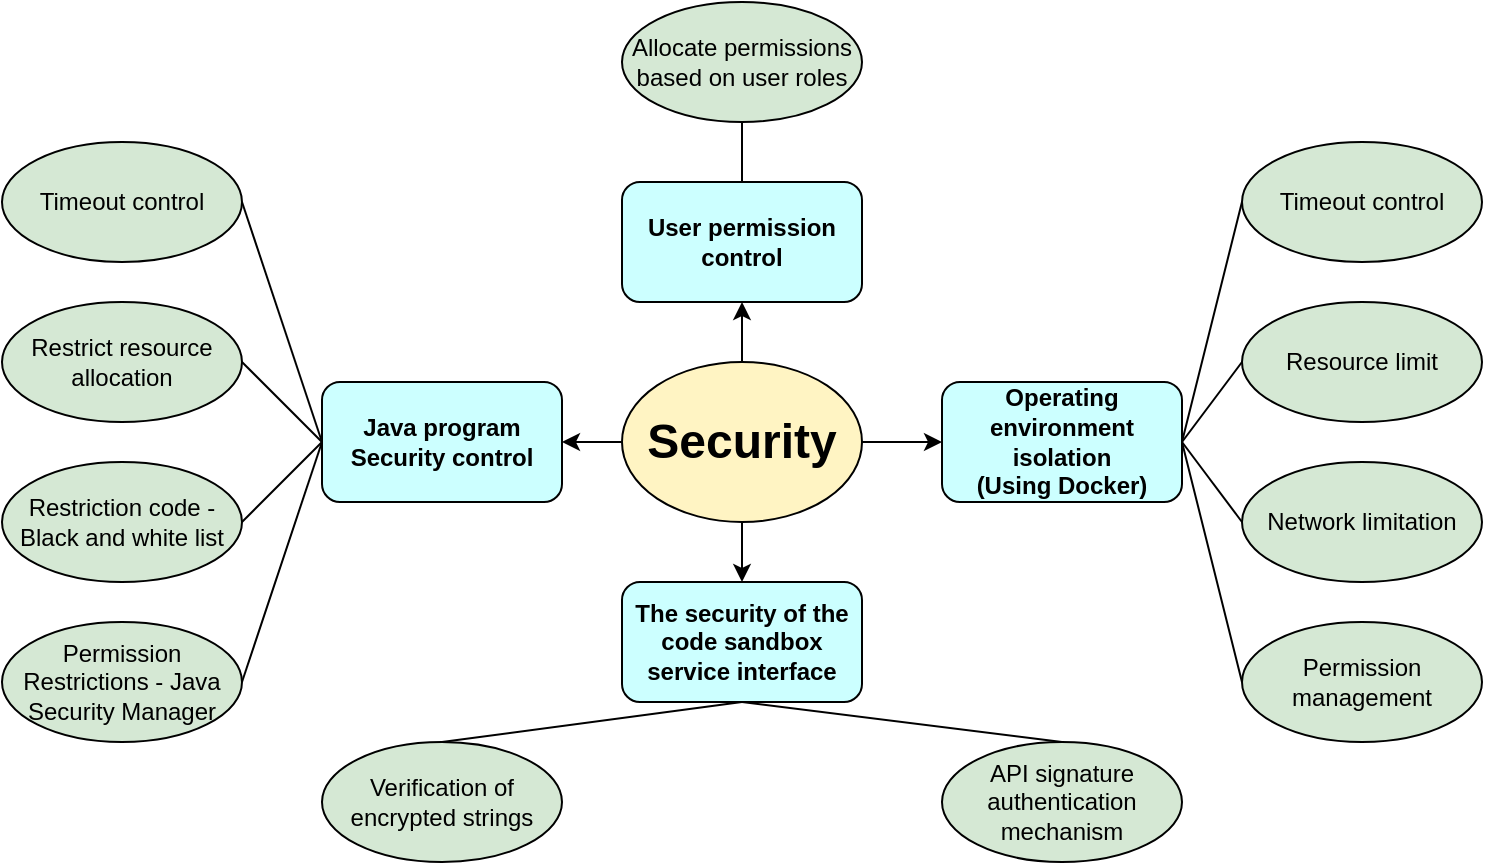 <mxfile version="26.2.14">
  <diagram name="第 1 页" id="jTwqYKj9cF8tjUco2r5s">
    <mxGraphModel dx="1405" dy="773" grid="1" gridSize="10" guides="1" tooltips="1" connect="1" arrows="1" fold="1" page="1" pageScale="1" pageWidth="827" pageHeight="1169" math="0" shadow="0">
      <root>
        <mxCell id="0" />
        <mxCell id="1" parent="0" />
        <mxCell id="P1l5lfOaIlfqAf8ged1O-18" style="edgeStyle=orthogonalEdgeStyle;rounded=0;orthogonalLoop=1;jettySize=auto;html=1;entryX=1;entryY=0.5;entryDx=0;entryDy=0;" edge="1" parent="1" source="P1l5lfOaIlfqAf8ged1O-12" target="P1l5lfOaIlfqAf8ged1O-13">
          <mxGeometry relative="1" as="geometry" />
        </mxCell>
        <mxCell id="P1l5lfOaIlfqAf8ged1O-25" style="edgeStyle=orthogonalEdgeStyle;rounded=0;orthogonalLoop=1;jettySize=auto;html=1;entryX=0;entryY=0.5;entryDx=0;entryDy=0;" edge="1" parent="1" source="P1l5lfOaIlfqAf8ged1O-12" target="P1l5lfOaIlfqAf8ged1O-24">
          <mxGeometry relative="1" as="geometry" />
        </mxCell>
        <mxCell id="P1l5lfOaIlfqAf8ged1O-35" style="edgeStyle=orthogonalEdgeStyle;rounded=0;orthogonalLoop=1;jettySize=auto;html=1;entryX=0.5;entryY=0;entryDx=0;entryDy=0;" edge="1" parent="1" source="P1l5lfOaIlfqAf8ged1O-12" target="P1l5lfOaIlfqAf8ged1O-34">
          <mxGeometry relative="1" as="geometry" />
        </mxCell>
        <mxCell id="P1l5lfOaIlfqAf8ged1O-41" style="edgeStyle=orthogonalEdgeStyle;rounded=0;orthogonalLoop=1;jettySize=auto;html=1;entryX=0.5;entryY=1;entryDx=0;entryDy=0;" edge="1" parent="1" source="P1l5lfOaIlfqAf8ged1O-12" target="P1l5lfOaIlfqAf8ged1O-40">
          <mxGeometry relative="1" as="geometry" />
        </mxCell>
        <mxCell id="P1l5lfOaIlfqAf8ged1O-12" value="&lt;font style=&quot;font-size: 24px;&quot;&gt;&lt;b&gt;Security&lt;/b&gt;&lt;/font&gt;" style="ellipse;whiteSpace=wrap;html=1;fillColor=#FFF4C3;" vertex="1" parent="1">
          <mxGeometry x="340" y="240" width="120" height="80" as="geometry" />
        </mxCell>
        <mxCell id="P1l5lfOaIlfqAf8ged1O-13" value="&lt;b&gt;Java program Security control&lt;/b&gt;" style="rounded=1;whiteSpace=wrap;html=1;fillColor=#CCFFFF;" vertex="1" parent="1">
          <mxGeometry x="190" y="250" width="120" height="60" as="geometry" />
        </mxCell>
        <mxCell id="P1l5lfOaIlfqAf8ged1O-14" value="Timeout control" style="ellipse;whiteSpace=wrap;html=1;fillColor=#D5E8D4;" vertex="1" parent="1">
          <mxGeometry x="30" y="130" width="120" height="60" as="geometry" />
        </mxCell>
        <mxCell id="P1l5lfOaIlfqAf8ged1O-15" value="Restrict resource allocation" style="ellipse;whiteSpace=wrap;html=1;fillColor=#D5E8D4;" vertex="1" parent="1">
          <mxGeometry x="30" y="210" width="120" height="60" as="geometry" />
        </mxCell>
        <mxCell id="P1l5lfOaIlfqAf8ged1O-16" value="Restriction code - Black and white list" style="ellipse;whiteSpace=wrap;html=1;fillColor=#D5E8D4;" vertex="1" parent="1">
          <mxGeometry x="30" y="290" width="120" height="60" as="geometry" />
        </mxCell>
        <mxCell id="P1l5lfOaIlfqAf8ged1O-17" value="Permission Restrictions - Java Security Manager" style="ellipse;whiteSpace=wrap;html=1;fillColor=#D5E8D4;" vertex="1" parent="1">
          <mxGeometry x="30" y="370" width="120" height="60" as="geometry" />
        </mxCell>
        <mxCell id="P1l5lfOaIlfqAf8ged1O-19" value="" style="endArrow=none;html=1;rounded=0;exitX=1;exitY=0.5;exitDx=0;exitDy=0;entryX=0;entryY=0.5;entryDx=0;entryDy=0;" edge="1" parent="1" source="P1l5lfOaIlfqAf8ged1O-14" target="P1l5lfOaIlfqAf8ged1O-13">
          <mxGeometry width="50" height="50" relative="1" as="geometry">
            <mxPoint x="210" y="200" as="sourcePoint" />
            <mxPoint x="260" y="150" as="targetPoint" />
          </mxGeometry>
        </mxCell>
        <mxCell id="P1l5lfOaIlfqAf8ged1O-20" value="" style="endArrow=none;html=1;rounded=0;exitX=1;exitY=0.5;exitDx=0;exitDy=0;entryX=0;entryY=0.5;entryDx=0;entryDy=0;" edge="1" parent="1" source="P1l5lfOaIlfqAf8ged1O-15" target="P1l5lfOaIlfqAf8ged1O-13">
          <mxGeometry width="50" height="50" relative="1" as="geometry">
            <mxPoint x="260" y="420" as="sourcePoint" />
            <mxPoint x="310" y="370" as="targetPoint" />
          </mxGeometry>
        </mxCell>
        <mxCell id="P1l5lfOaIlfqAf8ged1O-21" value="" style="endArrow=none;html=1;rounded=0;exitX=1;exitY=0.5;exitDx=0;exitDy=0;entryX=0;entryY=0.5;entryDx=0;entryDy=0;" edge="1" parent="1" source="P1l5lfOaIlfqAf8ged1O-16" target="P1l5lfOaIlfqAf8ged1O-13">
          <mxGeometry width="50" height="50" relative="1" as="geometry">
            <mxPoint x="200" y="390" as="sourcePoint" />
            <mxPoint x="250" y="340" as="targetPoint" />
          </mxGeometry>
        </mxCell>
        <mxCell id="P1l5lfOaIlfqAf8ged1O-22" value="" style="endArrow=none;html=1;rounded=0;exitX=1;exitY=0.5;exitDx=0;exitDy=0;entryX=0;entryY=0.5;entryDx=0;entryDy=0;" edge="1" parent="1" source="P1l5lfOaIlfqAf8ged1O-17" target="P1l5lfOaIlfqAf8ged1O-13">
          <mxGeometry width="50" height="50" relative="1" as="geometry">
            <mxPoint x="210" y="420" as="sourcePoint" />
            <mxPoint x="260" y="370" as="targetPoint" />
          </mxGeometry>
        </mxCell>
        <mxCell id="P1l5lfOaIlfqAf8ged1O-24" value="&lt;span style=&quot;line-height: 115%;&quot; lang=&quot;EN-US&quot;&gt;&lt;font style=&quot;font-size: 12px;&quot; face=&quot;Helvetica&quot;&gt;&lt;b&gt;Operating&lt;br&gt;environment isolation&lt;/b&gt;&lt;/font&gt;&lt;/span&gt;&lt;div&gt;&lt;span style=&quot;line-height: 115%;&quot; lang=&quot;EN-US&quot;&gt;&lt;font style=&quot;font-size: 12px;&quot; face=&quot;Helvetica&quot;&gt;&lt;b&gt;(Using Docker)&lt;/b&gt;&lt;/font&gt;&lt;/span&gt;&lt;/div&gt;" style="rounded=1;whiteSpace=wrap;html=1;fillColor=#CCFFFF;" vertex="1" parent="1">
          <mxGeometry x="500" y="250" width="120" height="60" as="geometry" />
        </mxCell>
        <mxCell id="P1l5lfOaIlfqAf8ged1O-26" value="Timeout control" style="ellipse;whiteSpace=wrap;html=1;fillColor=#D5E8D4;" vertex="1" parent="1">
          <mxGeometry x="650" y="130" width="120" height="60" as="geometry" />
        </mxCell>
        <mxCell id="P1l5lfOaIlfqAf8ged1O-27" value="Resource limit" style="ellipse;whiteSpace=wrap;html=1;fillColor=#D5E8D4;" vertex="1" parent="1">
          <mxGeometry x="650" y="210" width="120" height="60" as="geometry" />
        </mxCell>
        <mxCell id="P1l5lfOaIlfqAf8ged1O-28" value="Network limitation" style="ellipse;whiteSpace=wrap;html=1;fillColor=#D5E8D4;" vertex="1" parent="1">
          <mxGeometry x="650" y="290" width="120" height="60" as="geometry" />
        </mxCell>
        <mxCell id="P1l5lfOaIlfqAf8ged1O-29" value="Permission management" style="ellipse;whiteSpace=wrap;html=1;fillColor=#D5E8D4;" vertex="1" parent="1">
          <mxGeometry x="650" y="370" width="120" height="60" as="geometry" />
        </mxCell>
        <mxCell id="P1l5lfOaIlfqAf8ged1O-30" value="" style="endArrow=none;html=1;rounded=0;entryX=0;entryY=0.5;entryDx=0;entryDy=0;exitX=1;exitY=0.5;exitDx=0;exitDy=0;" edge="1" parent="1" source="P1l5lfOaIlfqAf8ged1O-24" target="P1l5lfOaIlfqAf8ged1O-26">
          <mxGeometry width="50" height="50" relative="1" as="geometry">
            <mxPoint x="480" y="210" as="sourcePoint" />
            <mxPoint x="530" y="160" as="targetPoint" />
          </mxGeometry>
        </mxCell>
        <mxCell id="P1l5lfOaIlfqAf8ged1O-31" value="" style="endArrow=none;html=1;rounded=0;entryX=0;entryY=0.5;entryDx=0;entryDy=0;exitX=1;exitY=0.5;exitDx=0;exitDy=0;" edge="1" parent="1" source="P1l5lfOaIlfqAf8ged1O-24" target="P1l5lfOaIlfqAf8ged1O-27">
          <mxGeometry width="50" height="50" relative="1" as="geometry">
            <mxPoint x="550" y="430" as="sourcePoint" />
            <mxPoint x="600" y="380" as="targetPoint" />
          </mxGeometry>
        </mxCell>
        <mxCell id="P1l5lfOaIlfqAf8ged1O-32" value="" style="endArrow=none;html=1;rounded=0;entryX=0;entryY=0.5;entryDx=0;entryDy=0;exitX=1;exitY=0.5;exitDx=0;exitDy=0;" edge="1" parent="1" source="P1l5lfOaIlfqAf8ged1O-24" target="P1l5lfOaIlfqAf8ged1O-28">
          <mxGeometry width="50" height="50" relative="1" as="geometry">
            <mxPoint x="530" y="420" as="sourcePoint" />
            <mxPoint x="580" y="370" as="targetPoint" />
          </mxGeometry>
        </mxCell>
        <mxCell id="P1l5lfOaIlfqAf8ged1O-33" value="" style="endArrow=none;html=1;rounded=0;entryX=0;entryY=0.5;entryDx=0;entryDy=0;exitX=1;exitY=0.5;exitDx=0;exitDy=0;" edge="1" parent="1" source="P1l5lfOaIlfqAf8ged1O-24" target="P1l5lfOaIlfqAf8ged1O-29">
          <mxGeometry width="50" height="50" relative="1" as="geometry">
            <mxPoint x="580" y="410" as="sourcePoint" />
            <mxPoint x="630" y="360" as="targetPoint" />
          </mxGeometry>
        </mxCell>
        <mxCell id="P1l5lfOaIlfqAf8ged1O-34" value="&lt;b&gt;The security of the code sandbox service interface&lt;/b&gt;" style="rounded=1;whiteSpace=wrap;html=1;fillColor=#CCFFFF;" vertex="1" parent="1">
          <mxGeometry x="340" y="350" width="120" height="60" as="geometry" />
        </mxCell>
        <mxCell id="P1l5lfOaIlfqAf8ged1O-36" value="Verification of encrypted strings" style="ellipse;whiteSpace=wrap;html=1;fillColor=#D5E8D4;" vertex="1" parent="1">
          <mxGeometry x="190" y="430" width="120" height="60" as="geometry" />
        </mxCell>
        <mxCell id="P1l5lfOaIlfqAf8ged1O-37" value="API signature authentication mechanism" style="ellipse;whiteSpace=wrap;html=1;fillColor=#D5E8D4;" vertex="1" parent="1">
          <mxGeometry x="500" y="430" width="120" height="60" as="geometry" />
        </mxCell>
        <mxCell id="P1l5lfOaIlfqAf8ged1O-38" value="" style="endArrow=none;html=1;rounded=0;exitX=0.5;exitY=0;exitDx=0;exitDy=0;entryX=0.5;entryY=1;entryDx=0;entryDy=0;" edge="1" parent="1" source="P1l5lfOaIlfqAf8ged1O-36" target="P1l5lfOaIlfqAf8ged1O-34">
          <mxGeometry width="50" height="50" relative="1" as="geometry">
            <mxPoint x="340" y="550" as="sourcePoint" />
            <mxPoint x="390" y="500" as="targetPoint" />
          </mxGeometry>
        </mxCell>
        <mxCell id="P1l5lfOaIlfqAf8ged1O-39" value="" style="endArrow=none;html=1;rounded=0;exitX=0.5;exitY=1;exitDx=0;exitDy=0;entryX=0.5;entryY=0;entryDx=0;entryDy=0;" edge="1" parent="1" source="P1l5lfOaIlfqAf8ged1O-34" target="P1l5lfOaIlfqAf8ged1O-37">
          <mxGeometry width="50" height="50" relative="1" as="geometry">
            <mxPoint x="440" y="510" as="sourcePoint" />
            <mxPoint x="490" y="460" as="targetPoint" />
          </mxGeometry>
        </mxCell>
        <mxCell id="P1l5lfOaIlfqAf8ged1O-40" value="&lt;b&gt;User permission control&lt;/b&gt;" style="rounded=1;whiteSpace=wrap;html=1;fillColor=#CCFFFF;" vertex="1" parent="1">
          <mxGeometry x="340" y="150" width="120" height="60" as="geometry" />
        </mxCell>
        <mxCell id="P1l5lfOaIlfqAf8ged1O-42" value="Allocate permissions based on user roles" style="ellipse;whiteSpace=wrap;html=1;fillColor=#D5E8D4;" vertex="1" parent="1">
          <mxGeometry x="340" y="60" width="120" height="60" as="geometry" />
        </mxCell>
        <mxCell id="P1l5lfOaIlfqAf8ged1O-43" value="" style="endArrow=none;html=1;rounded=0;entryX=0.5;entryY=1;entryDx=0;entryDy=0;exitX=0.5;exitY=0;exitDx=0;exitDy=0;" edge="1" parent="1" source="P1l5lfOaIlfqAf8ged1O-40" target="P1l5lfOaIlfqAf8ged1O-42">
          <mxGeometry width="50" height="50" relative="1" as="geometry">
            <mxPoint x="180" y="160" as="sourcePoint" />
            <mxPoint x="230" y="110" as="targetPoint" />
          </mxGeometry>
        </mxCell>
      </root>
    </mxGraphModel>
  </diagram>
</mxfile>
